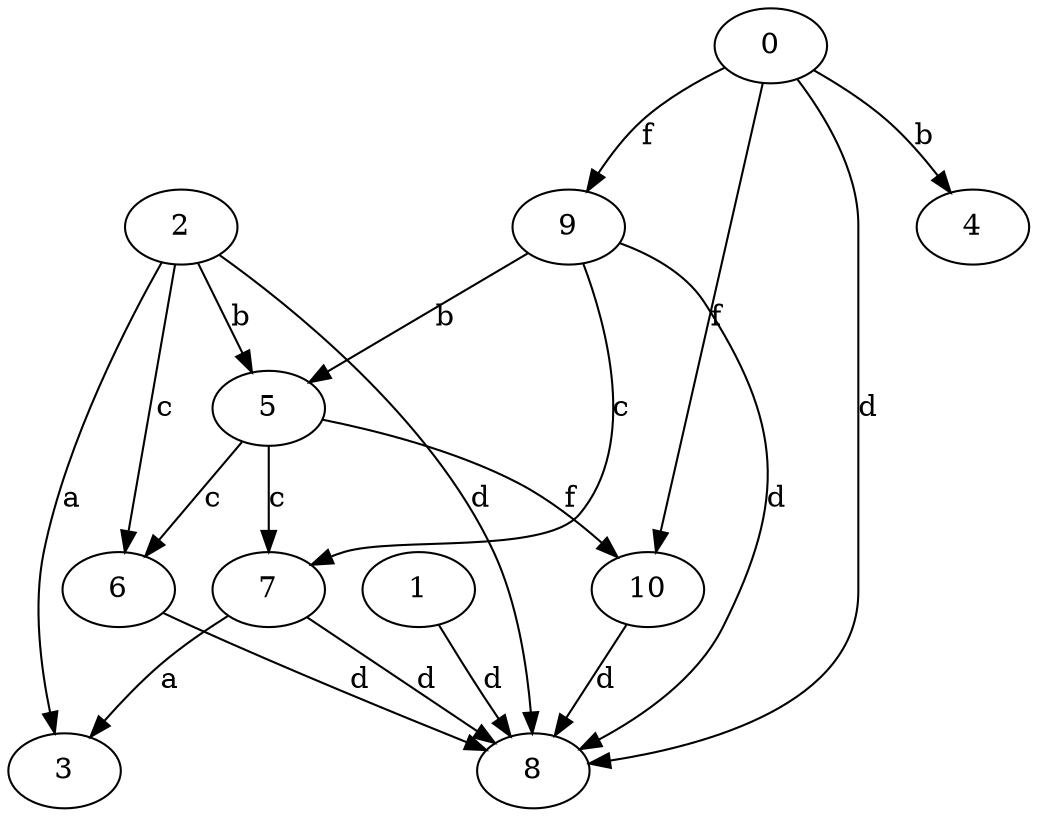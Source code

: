 strict digraph  {
2;
0;
3;
4;
5;
6;
7;
8;
1;
9;
10;
2 -> 3  [label=a];
2 -> 5  [label=b];
2 -> 6  [label=c];
2 -> 8  [label=d];
0 -> 4  [label=b];
0 -> 8  [label=d];
0 -> 9  [label=f];
0 -> 10  [label=f];
5 -> 6  [label=c];
5 -> 7  [label=c];
5 -> 10  [label=f];
6 -> 8  [label=d];
7 -> 3  [label=a];
7 -> 8  [label=d];
1 -> 8  [label=d];
9 -> 5  [label=b];
9 -> 7  [label=c];
9 -> 8  [label=d];
10 -> 8  [label=d];
}
